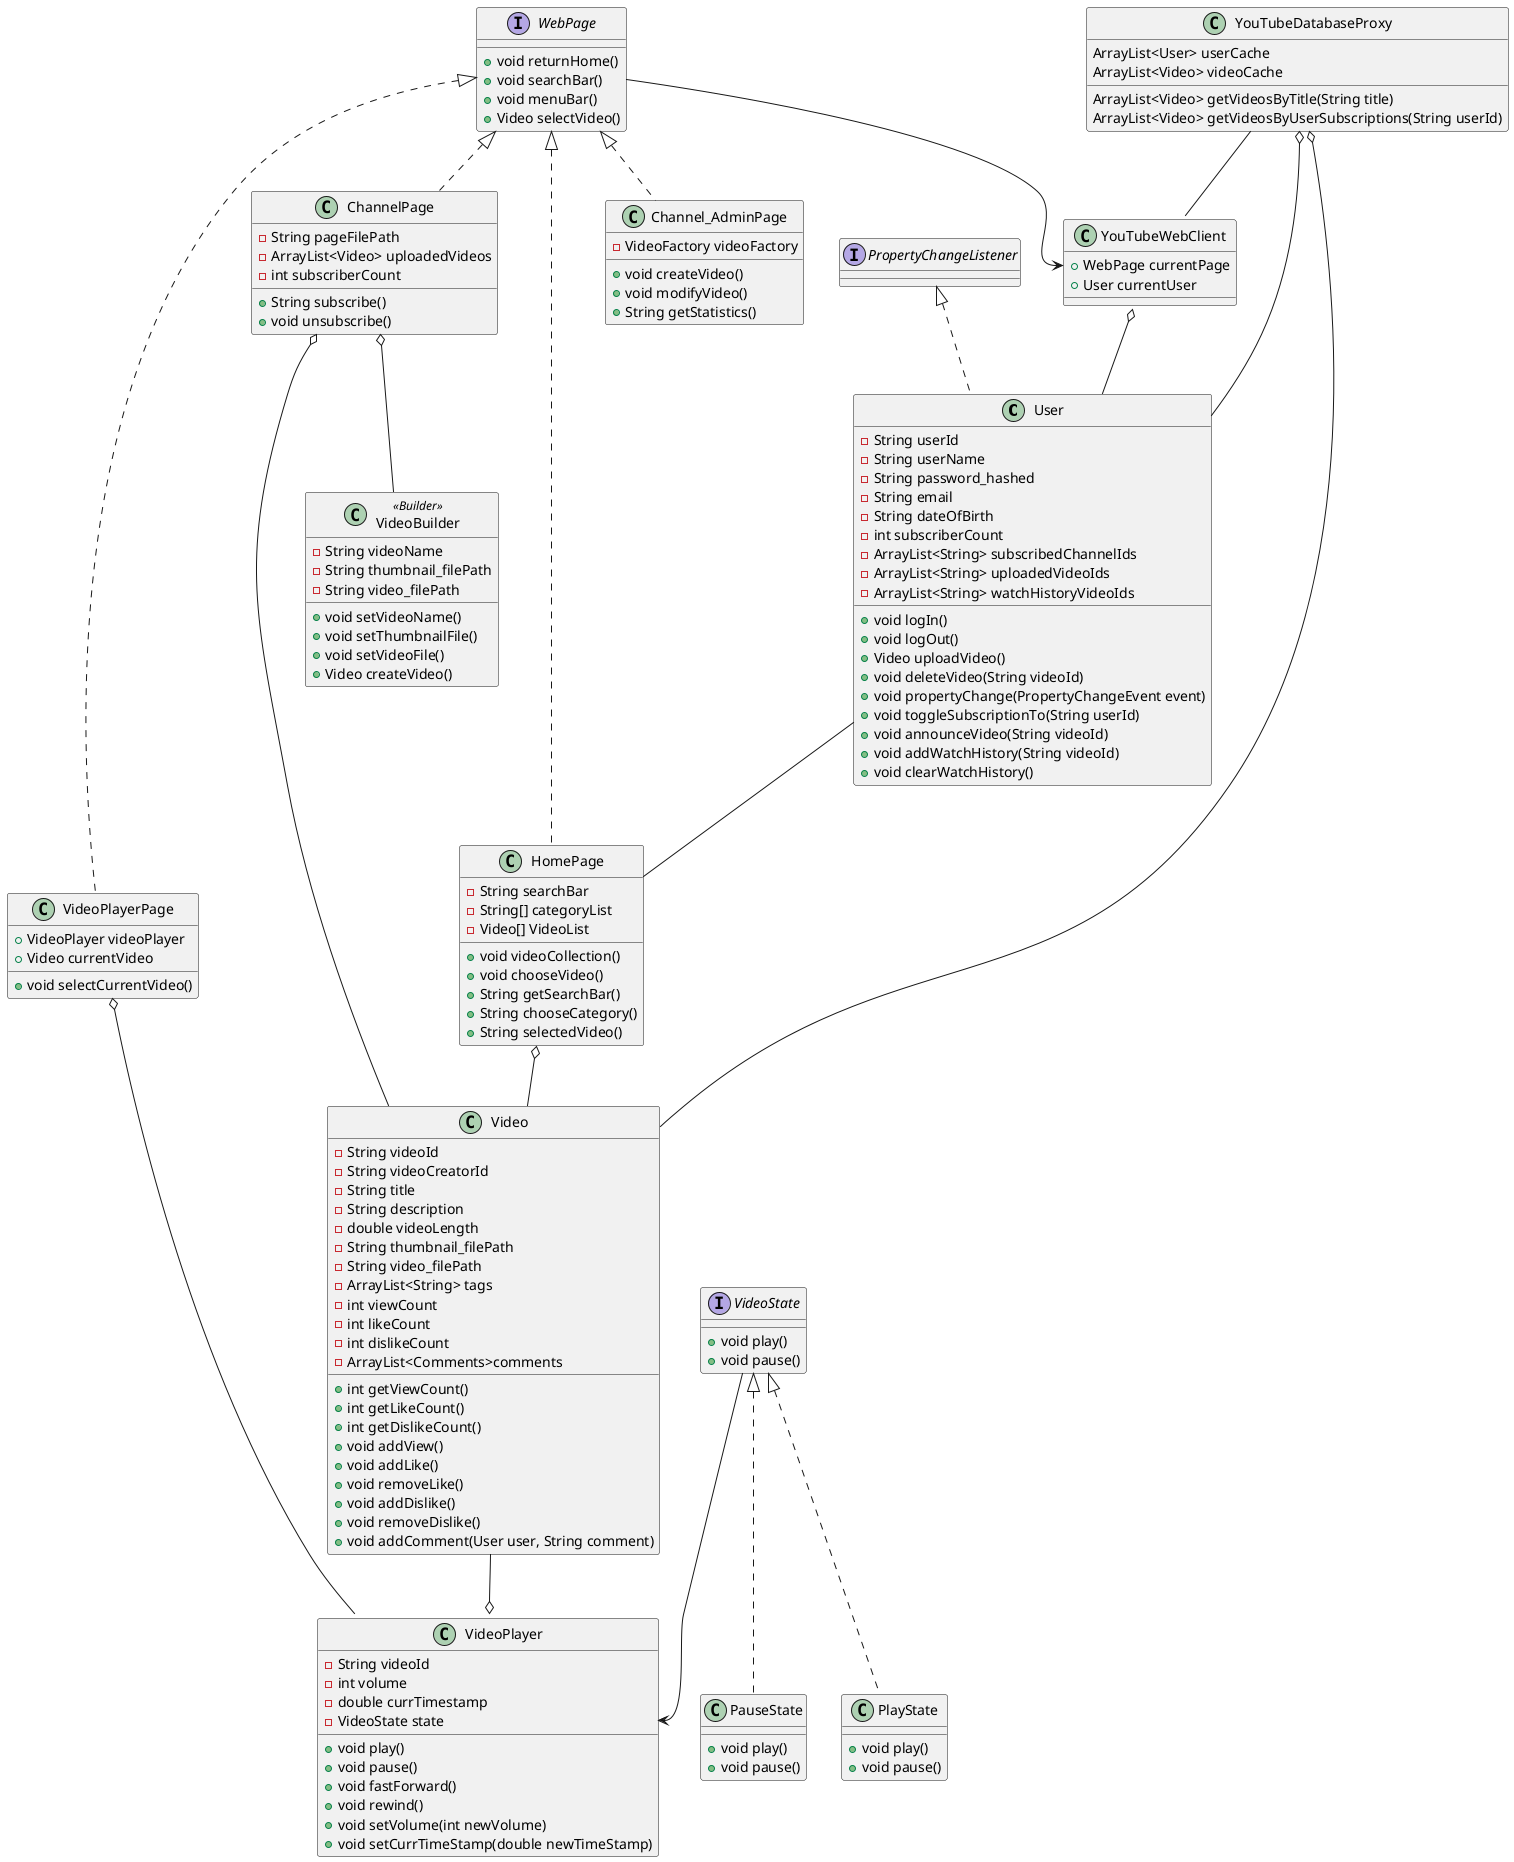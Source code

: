 @startuml

class User implements PropertyChangeListener{
    -String userId
    -String userName
    -String password_hashed
    -String email
    -String dateOfBirth
    -int subscriberCount
    -ArrayList<String> subscribedChannelIds
    -ArrayList<String> uploadedVideoIds
    -ArrayList<String> watchHistoryVideoIds

    +void logIn()
    +void logOut()
    +Video uploadVideo()
    +void deleteVideo(String videoId)
    +void propertyChange(PropertyChangeEvent event)
    +void toggleSubscriptionTo(String userId)
    +void announceVideo(String videoId)
    +void addWatchHistory(String videoId)
    +void clearWatchHistory()
}

class Video{
    -String videoId
    -String videoCreatorId
    -String title
    -String description
    -double videoLength
    -String thumbnail_filePath
    -String video_filePath
    -ArrayList<String> tags
    -int viewCount
    -int likeCount
    -int dislikeCount
    -ArrayList<Comments>comments

    +int getViewCount()
    +int getLikeCount()
    +int getDislikeCount()
    +void addView()
    +void addLike()
    +void removeLike()
    +void addDislike()
    +void removeDislike()
    +void addComment(User user, String comment)
}

class VideoBuilder <<Builder>>{
    -String videoName
    -String thumbnail_filePath
    -String video_filePath
    +void setVideoName()
    +void setThumbnailFile()
    +void setVideoFile()
    +Video createVideo()
}

class YouTubeDatabaseProxy {
    ArrayList<User> userCache
    ArrayList<Video> videoCache

    ArrayList<Video> getVideosByTitle(String title)
    ArrayList<Video> getVideosByUserSubscriptions(String userId)
}

class VideoPlayer{
    -String videoId
    -int volume
    -double currTimestamp
    -VideoState state

    +void play()
    +void pause()
    +void fastForward()
    +void rewind()
    +void setVolume(int newVolume)
    +void setCurrTimeStamp(double newTimeStamp)
}

interface VideoState {
    +void play()
    +void pause()
}

class PlayState implements VideoState {
    +void play()
    +void pause()
}

class PauseState implements VideoState {
    +void play()
    +void pause()
}

class YouTubeWebClient {
    +WebPage currentPage
    +User currentUser
}

interface WebPage {
    +void returnHome()
    +void searchBar()
    +void menuBar()
    +Video selectVideo()
}

class ChannelPage implements WebPage{
    -String pageFilePath
    -ArrayList<Video> uploadedVideos
    -int subscriberCount
    +String subscribe()
    +void unsubscribe()
}

class Channel_AdminPage implements WebPage{
    -VideoFactory videoFactory
    +void createVideo()
    +void modifyVideo()
    +String getStatistics()
}

class HomePage implements WebPage{
    -String searchBar
    -String[] categoryList
    -Video[] VideoList
    +void videoCollection()
    +void chooseVideo()
    +String getSearchBar()
    +String chooseCategory()
    +String selectedVideo()
}

class VideoPlayerPage implements WebPage {
    +VideoPlayer videoPlayer
    +Video currentVideo
    +void selectCurrentVideo()
}

Video --o VideoPlayer

HomePage o-- Video

User -- HomePage

YouTubeDatabaseProxy o-- User
YouTubeDatabaseProxy o-- Video
YouTubeDatabaseProxy -- YouTubeWebClient

YouTubeWebClient o-- User

VideoPlayerPage o-- VideoPlayer

VideoState --> VideoPlayer::state
WebPage --> YouTubeWebClient::currentPage

ChannelPage o-- VideoBuilder
ChannelPage o-- Video

@enduml